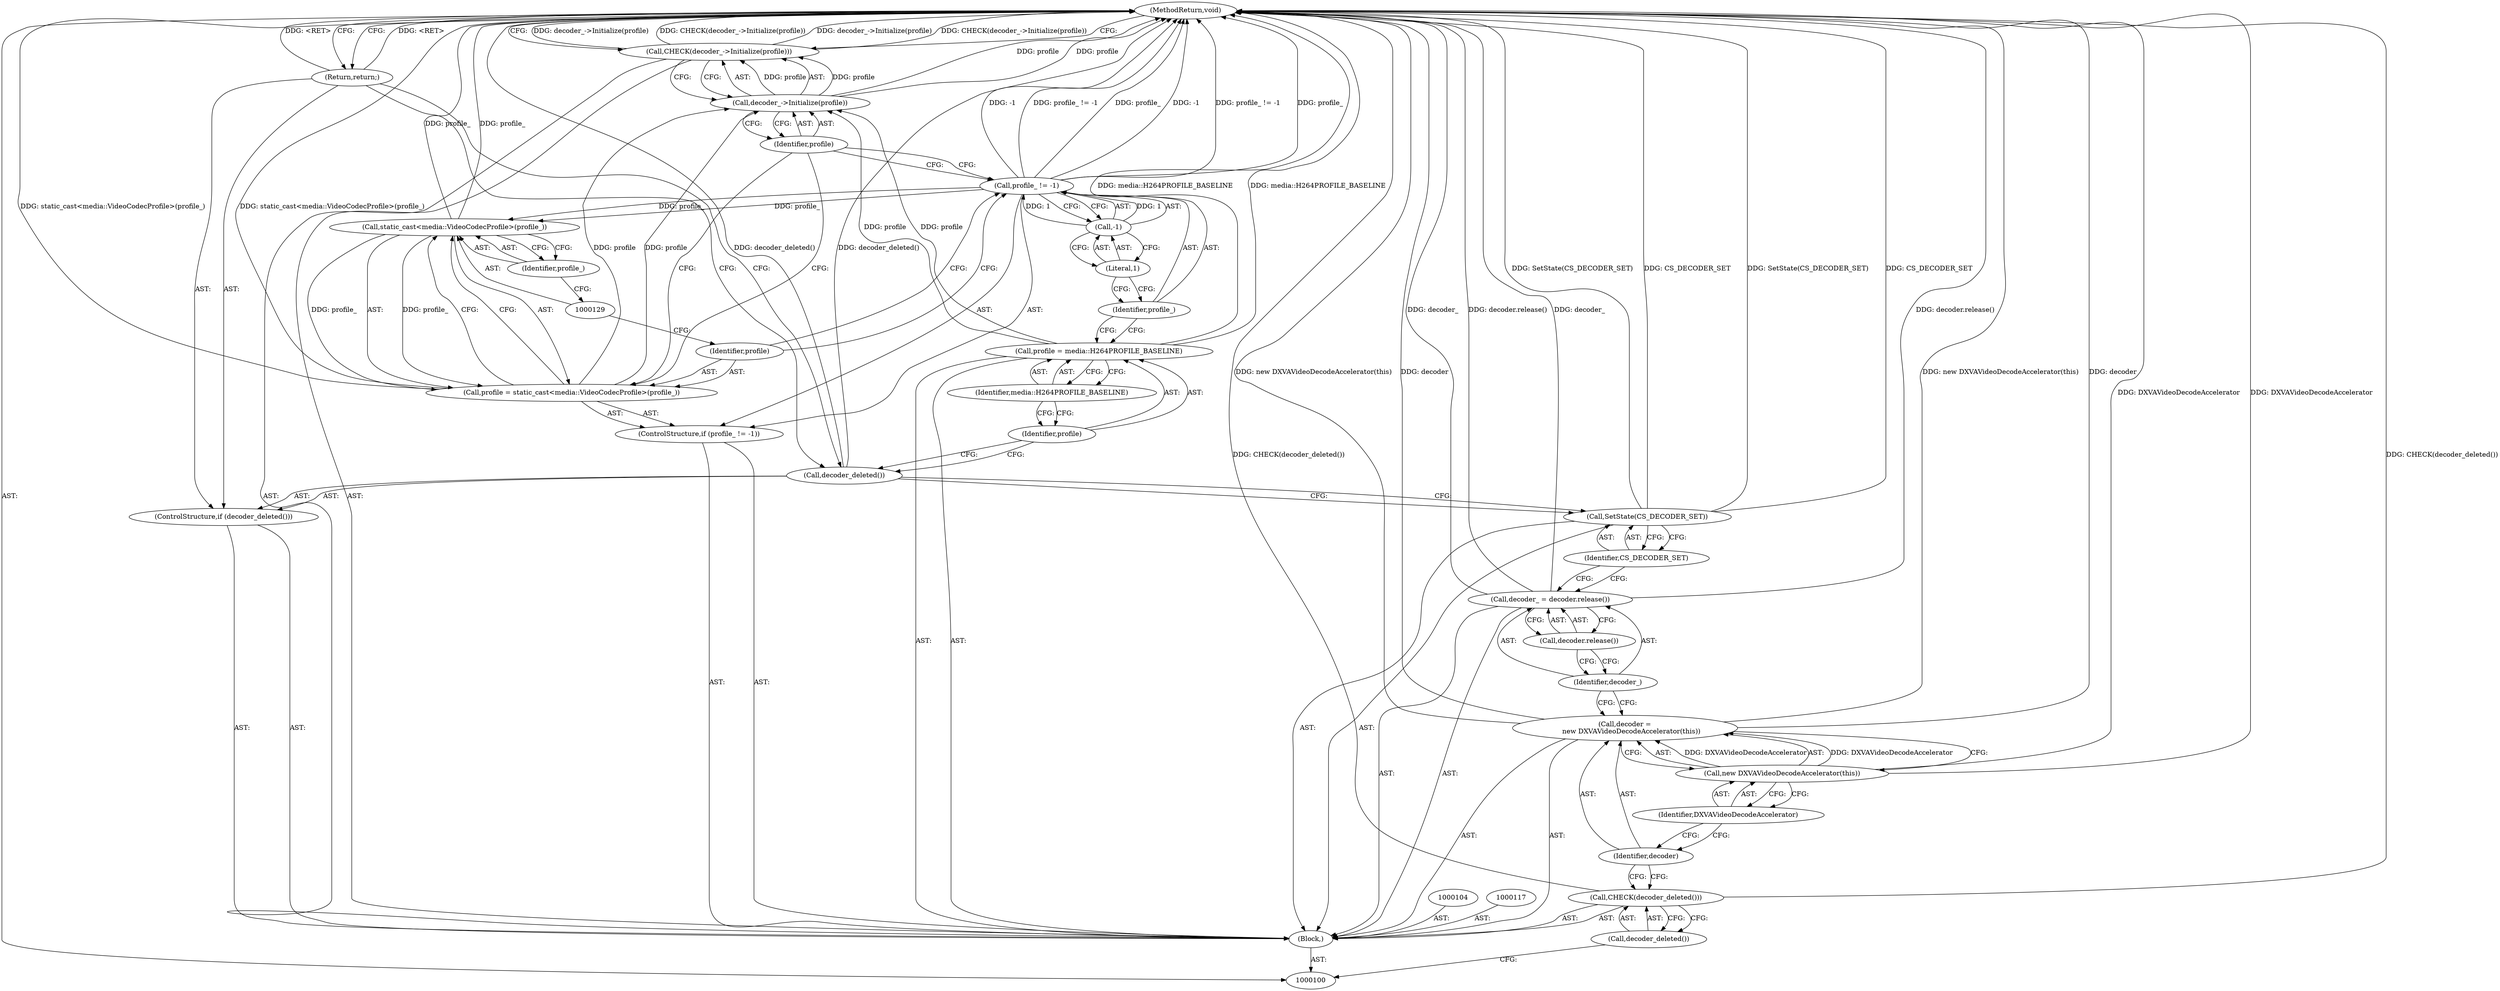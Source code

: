 digraph "0_Chrome_cd0bd79d6ebdb72183e6f0833673464cc10b3600_26" {
"1000134" [label="(MethodReturn,void)"];
"1000101" [label="(Block,)"];
"1000111" [label="(Call,decoder.release())"];
"1000109" [label="(Call,decoder_ = decoder.release())"];
"1000110" [label="(Identifier,decoder_)"];
"1000113" [label="(Identifier,CS_DECODER_SET)"];
"1000112" [label="(Call,SetState(CS_DECODER_SET))"];
"1000114" [label="(ControlStructure,if (decoder_deleted()))"];
"1000115" [label="(Call,decoder_deleted())"];
"1000116" [label="(Return,return;)"];
"1000118" [label="(Call,profile = media::H264PROFILE_BASELINE)"];
"1000119" [label="(Identifier,profile)"];
"1000120" [label="(Identifier,media::H264PROFILE_BASELINE)"];
"1000124" [label="(Call,-1)"];
"1000125" [label="(Literal,1)"];
"1000121" [label="(ControlStructure,if (profile_ != -1))"];
"1000122" [label="(Call,profile_ != -1)"];
"1000123" [label="(Identifier,profile_)"];
"1000128" [label="(Call,static_cast<media::VideoCodecProfile>(profile_))"];
"1000126" [label="(Call,profile = static_cast<media::VideoCodecProfile>(profile_))"];
"1000127" [label="(Identifier,profile)"];
"1000130" [label="(Identifier,profile_)"];
"1000131" [label="(Call,CHECK(decoder_->Initialize(profile)))"];
"1000133" [label="(Identifier,profile)"];
"1000132" [label="(Call,decoder_->Initialize(profile))"];
"1000102" [label="(Call,CHECK(decoder_deleted()))"];
"1000103" [label="(Call,decoder_deleted())"];
"1000105" [label="(Call,decoder =\n      new DXVAVideoDecodeAccelerator(this))"];
"1000106" [label="(Identifier,decoder)"];
"1000108" [label="(Identifier,DXVAVideoDecodeAccelerator)"];
"1000107" [label="(Call,new DXVAVideoDecodeAccelerator(this))"];
"1000134" -> "1000100"  [label="AST: "];
"1000134" -> "1000116"  [label="CFG: "];
"1000134" -> "1000131"  [label="CFG: "];
"1000107" -> "1000134"  [label="DDG: DXVAVideoDecodeAccelerator"];
"1000105" -> "1000134"  [label="DDG: new DXVAVideoDecodeAccelerator(this)"];
"1000105" -> "1000134"  [label="DDG: decoder"];
"1000115" -> "1000134"  [label="DDG: decoder_deleted()"];
"1000122" -> "1000134"  [label="DDG: profile_ != -1"];
"1000122" -> "1000134"  [label="DDG: profile_"];
"1000122" -> "1000134"  [label="DDG: -1"];
"1000126" -> "1000134"  [label="DDG: static_cast<media::VideoCodecProfile>(profile_)"];
"1000109" -> "1000134"  [label="DDG: decoder.release()"];
"1000109" -> "1000134"  [label="DDG: decoder_"];
"1000128" -> "1000134"  [label="DDG: profile_"];
"1000131" -> "1000134"  [label="DDG: decoder_->Initialize(profile)"];
"1000131" -> "1000134"  [label="DDG: CHECK(decoder_->Initialize(profile))"];
"1000132" -> "1000134"  [label="DDG: profile"];
"1000102" -> "1000134"  [label="DDG: CHECK(decoder_deleted())"];
"1000112" -> "1000134"  [label="DDG: SetState(CS_DECODER_SET)"];
"1000112" -> "1000134"  [label="DDG: CS_DECODER_SET"];
"1000118" -> "1000134"  [label="DDG: media::H264PROFILE_BASELINE"];
"1000116" -> "1000134"  [label="DDG: <RET>"];
"1000101" -> "1000100"  [label="AST: "];
"1000102" -> "1000101"  [label="AST: "];
"1000104" -> "1000101"  [label="AST: "];
"1000105" -> "1000101"  [label="AST: "];
"1000109" -> "1000101"  [label="AST: "];
"1000112" -> "1000101"  [label="AST: "];
"1000114" -> "1000101"  [label="AST: "];
"1000117" -> "1000101"  [label="AST: "];
"1000118" -> "1000101"  [label="AST: "];
"1000121" -> "1000101"  [label="AST: "];
"1000131" -> "1000101"  [label="AST: "];
"1000111" -> "1000109"  [label="AST: "];
"1000111" -> "1000110"  [label="CFG: "];
"1000109" -> "1000111"  [label="CFG: "];
"1000109" -> "1000101"  [label="AST: "];
"1000109" -> "1000111"  [label="CFG: "];
"1000110" -> "1000109"  [label="AST: "];
"1000111" -> "1000109"  [label="AST: "];
"1000113" -> "1000109"  [label="CFG: "];
"1000109" -> "1000134"  [label="DDG: decoder.release()"];
"1000109" -> "1000134"  [label="DDG: decoder_"];
"1000110" -> "1000109"  [label="AST: "];
"1000110" -> "1000105"  [label="CFG: "];
"1000111" -> "1000110"  [label="CFG: "];
"1000113" -> "1000112"  [label="AST: "];
"1000113" -> "1000109"  [label="CFG: "];
"1000112" -> "1000113"  [label="CFG: "];
"1000112" -> "1000101"  [label="AST: "];
"1000112" -> "1000113"  [label="CFG: "];
"1000113" -> "1000112"  [label="AST: "];
"1000115" -> "1000112"  [label="CFG: "];
"1000112" -> "1000134"  [label="DDG: SetState(CS_DECODER_SET)"];
"1000112" -> "1000134"  [label="DDG: CS_DECODER_SET"];
"1000114" -> "1000101"  [label="AST: "];
"1000115" -> "1000114"  [label="AST: "];
"1000116" -> "1000114"  [label="AST: "];
"1000115" -> "1000114"  [label="AST: "];
"1000115" -> "1000112"  [label="CFG: "];
"1000116" -> "1000115"  [label="CFG: "];
"1000119" -> "1000115"  [label="CFG: "];
"1000115" -> "1000134"  [label="DDG: decoder_deleted()"];
"1000116" -> "1000114"  [label="AST: "];
"1000116" -> "1000115"  [label="CFG: "];
"1000134" -> "1000116"  [label="CFG: "];
"1000116" -> "1000134"  [label="DDG: <RET>"];
"1000118" -> "1000101"  [label="AST: "];
"1000118" -> "1000120"  [label="CFG: "];
"1000119" -> "1000118"  [label="AST: "];
"1000120" -> "1000118"  [label="AST: "];
"1000123" -> "1000118"  [label="CFG: "];
"1000118" -> "1000134"  [label="DDG: media::H264PROFILE_BASELINE"];
"1000118" -> "1000132"  [label="DDG: profile"];
"1000119" -> "1000118"  [label="AST: "];
"1000119" -> "1000115"  [label="CFG: "];
"1000120" -> "1000119"  [label="CFG: "];
"1000120" -> "1000118"  [label="AST: "];
"1000120" -> "1000119"  [label="CFG: "];
"1000118" -> "1000120"  [label="CFG: "];
"1000124" -> "1000122"  [label="AST: "];
"1000124" -> "1000125"  [label="CFG: "];
"1000125" -> "1000124"  [label="AST: "];
"1000122" -> "1000124"  [label="CFG: "];
"1000124" -> "1000122"  [label="DDG: 1"];
"1000125" -> "1000124"  [label="AST: "];
"1000125" -> "1000123"  [label="CFG: "];
"1000124" -> "1000125"  [label="CFG: "];
"1000121" -> "1000101"  [label="AST: "];
"1000122" -> "1000121"  [label="AST: "];
"1000126" -> "1000121"  [label="AST: "];
"1000122" -> "1000121"  [label="AST: "];
"1000122" -> "1000124"  [label="CFG: "];
"1000123" -> "1000122"  [label="AST: "];
"1000124" -> "1000122"  [label="AST: "];
"1000127" -> "1000122"  [label="CFG: "];
"1000133" -> "1000122"  [label="CFG: "];
"1000122" -> "1000134"  [label="DDG: profile_ != -1"];
"1000122" -> "1000134"  [label="DDG: profile_"];
"1000122" -> "1000134"  [label="DDG: -1"];
"1000124" -> "1000122"  [label="DDG: 1"];
"1000122" -> "1000128"  [label="DDG: profile_"];
"1000123" -> "1000122"  [label="AST: "];
"1000123" -> "1000118"  [label="CFG: "];
"1000125" -> "1000123"  [label="CFG: "];
"1000128" -> "1000126"  [label="AST: "];
"1000128" -> "1000130"  [label="CFG: "];
"1000129" -> "1000128"  [label="AST: "];
"1000130" -> "1000128"  [label="AST: "];
"1000126" -> "1000128"  [label="CFG: "];
"1000128" -> "1000134"  [label="DDG: profile_"];
"1000128" -> "1000126"  [label="DDG: profile_"];
"1000122" -> "1000128"  [label="DDG: profile_"];
"1000126" -> "1000121"  [label="AST: "];
"1000126" -> "1000128"  [label="CFG: "];
"1000127" -> "1000126"  [label="AST: "];
"1000128" -> "1000126"  [label="AST: "];
"1000133" -> "1000126"  [label="CFG: "];
"1000126" -> "1000134"  [label="DDG: static_cast<media::VideoCodecProfile>(profile_)"];
"1000128" -> "1000126"  [label="DDG: profile_"];
"1000126" -> "1000132"  [label="DDG: profile"];
"1000127" -> "1000126"  [label="AST: "];
"1000127" -> "1000122"  [label="CFG: "];
"1000129" -> "1000127"  [label="CFG: "];
"1000130" -> "1000128"  [label="AST: "];
"1000130" -> "1000129"  [label="CFG: "];
"1000128" -> "1000130"  [label="CFG: "];
"1000131" -> "1000101"  [label="AST: "];
"1000131" -> "1000132"  [label="CFG: "];
"1000132" -> "1000131"  [label="AST: "];
"1000134" -> "1000131"  [label="CFG: "];
"1000131" -> "1000134"  [label="DDG: decoder_->Initialize(profile)"];
"1000131" -> "1000134"  [label="DDG: CHECK(decoder_->Initialize(profile))"];
"1000132" -> "1000131"  [label="DDG: profile"];
"1000133" -> "1000132"  [label="AST: "];
"1000133" -> "1000126"  [label="CFG: "];
"1000133" -> "1000122"  [label="CFG: "];
"1000132" -> "1000133"  [label="CFG: "];
"1000132" -> "1000131"  [label="AST: "];
"1000132" -> "1000133"  [label="CFG: "];
"1000133" -> "1000132"  [label="AST: "];
"1000131" -> "1000132"  [label="CFG: "];
"1000132" -> "1000134"  [label="DDG: profile"];
"1000132" -> "1000131"  [label="DDG: profile"];
"1000126" -> "1000132"  [label="DDG: profile"];
"1000118" -> "1000132"  [label="DDG: profile"];
"1000102" -> "1000101"  [label="AST: "];
"1000102" -> "1000103"  [label="CFG: "];
"1000103" -> "1000102"  [label="AST: "];
"1000106" -> "1000102"  [label="CFG: "];
"1000102" -> "1000134"  [label="DDG: CHECK(decoder_deleted())"];
"1000103" -> "1000102"  [label="AST: "];
"1000103" -> "1000100"  [label="CFG: "];
"1000102" -> "1000103"  [label="CFG: "];
"1000105" -> "1000101"  [label="AST: "];
"1000105" -> "1000107"  [label="CFG: "];
"1000106" -> "1000105"  [label="AST: "];
"1000107" -> "1000105"  [label="AST: "];
"1000110" -> "1000105"  [label="CFG: "];
"1000105" -> "1000134"  [label="DDG: new DXVAVideoDecodeAccelerator(this)"];
"1000105" -> "1000134"  [label="DDG: decoder"];
"1000107" -> "1000105"  [label="DDG: DXVAVideoDecodeAccelerator"];
"1000106" -> "1000105"  [label="AST: "];
"1000106" -> "1000102"  [label="CFG: "];
"1000108" -> "1000106"  [label="CFG: "];
"1000108" -> "1000107"  [label="AST: "];
"1000108" -> "1000106"  [label="CFG: "];
"1000107" -> "1000108"  [label="CFG: "];
"1000107" -> "1000105"  [label="AST: "];
"1000107" -> "1000108"  [label="CFG: "];
"1000108" -> "1000107"  [label="AST: "];
"1000105" -> "1000107"  [label="CFG: "];
"1000107" -> "1000134"  [label="DDG: DXVAVideoDecodeAccelerator"];
"1000107" -> "1000105"  [label="DDG: DXVAVideoDecodeAccelerator"];
}
